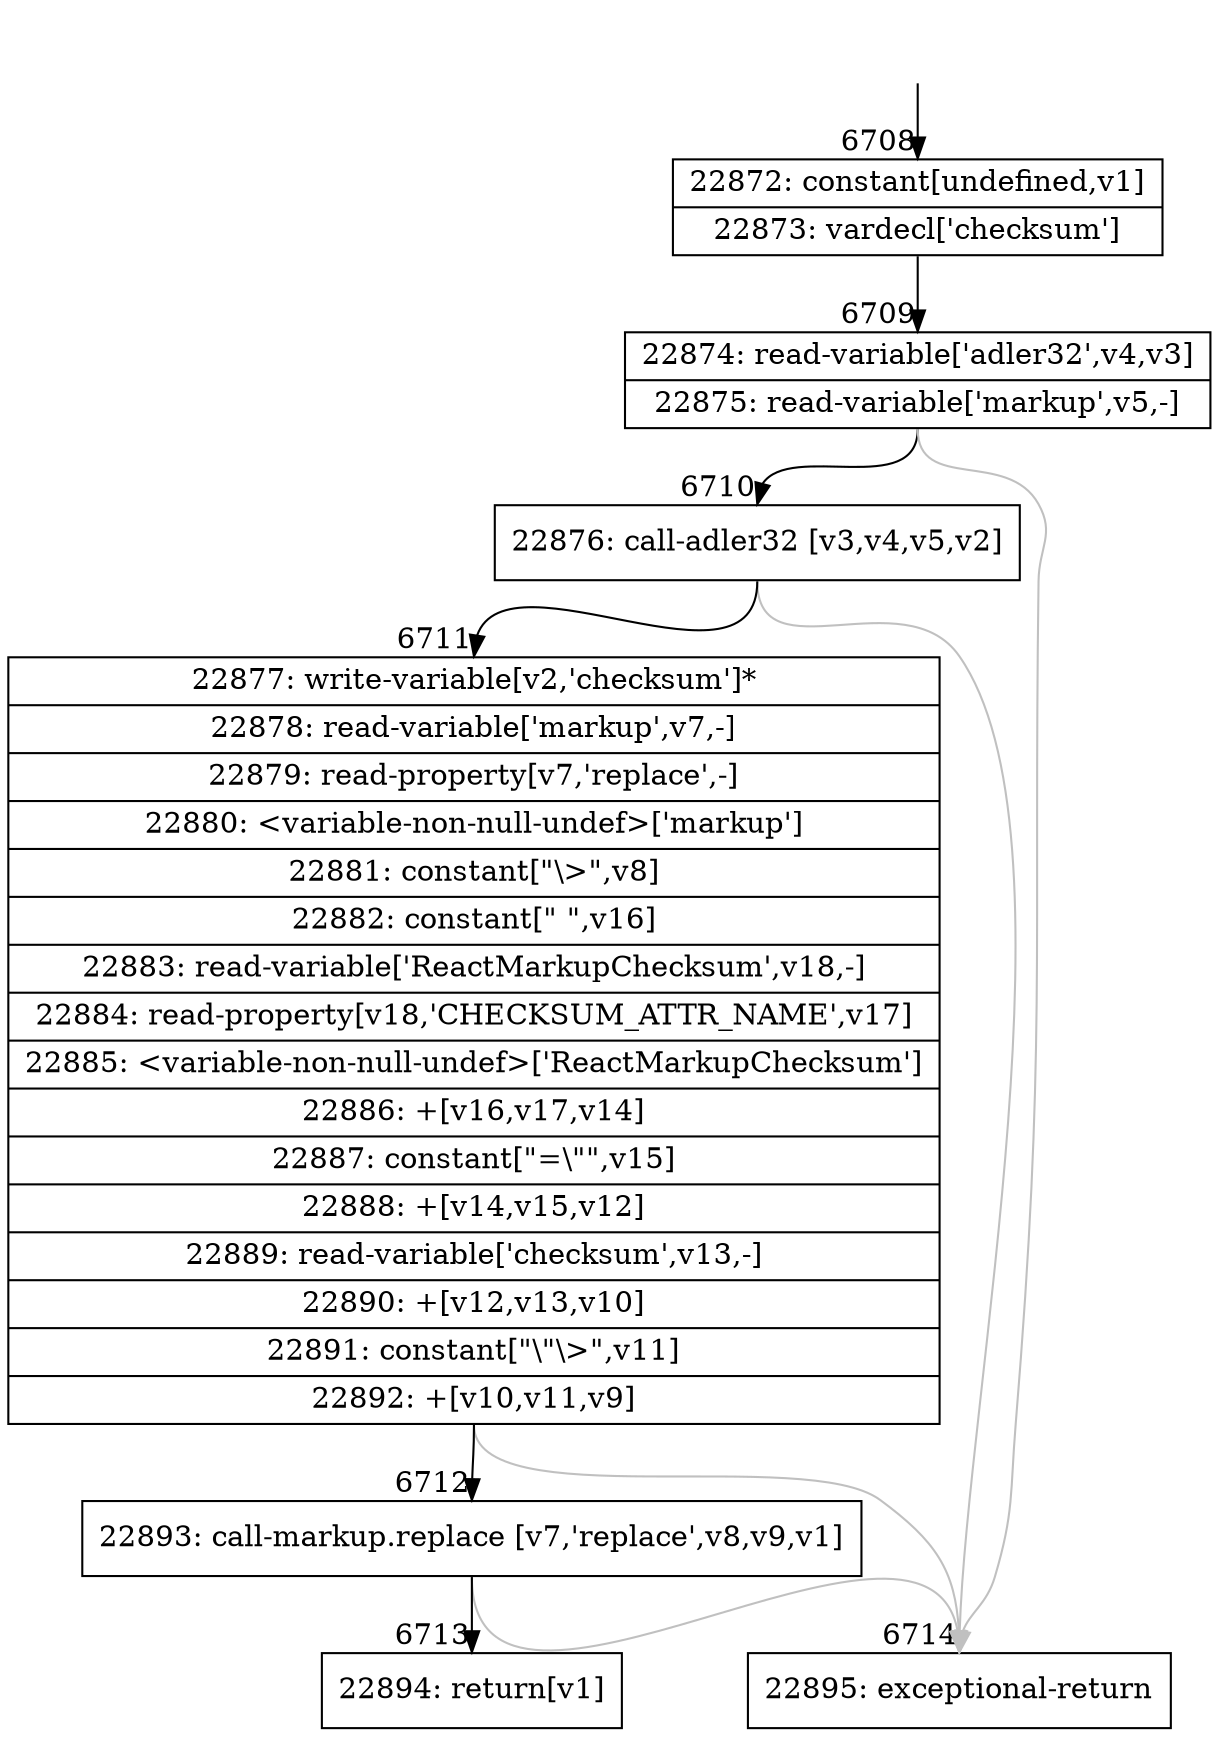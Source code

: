 digraph {
rankdir="TD"
BB_entry465[shape=none,label=""];
BB_entry465 -> BB6708 [tailport=s, headport=n, headlabel="    6708"]
BB6708 [shape=record label="{22872: constant[undefined,v1]|22873: vardecl['checksum']}" ] 
BB6708 -> BB6709 [tailport=s, headport=n, headlabel="      6709"]
BB6709 [shape=record label="{22874: read-variable['adler32',v4,v3]|22875: read-variable['markup',v5,-]}" ] 
BB6709 -> BB6710 [tailport=s, headport=n, headlabel="      6710"]
BB6709 -> BB6714 [tailport=s, headport=n, color=gray, headlabel="      6714"]
BB6710 [shape=record label="{22876: call-adler32 [v3,v4,v5,v2]}" ] 
BB6710 -> BB6711 [tailport=s, headport=n, headlabel="      6711"]
BB6710 -> BB6714 [tailport=s, headport=n, color=gray]
BB6711 [shape=record label="{22877: write-variable[v2,'checksum']*|22878: read-variable['markup',v7,-]|22879: read-property[v7,'replace',-]|22880: \<variable-non-null-undef\>['markup']|22881: constant[\"\\\>\",v8]|22882: constant[\" \",v16]|22883: read-variable['ReactMarkupChecksum',v18,-]|22884: read-property[v18,'CHECKSUM_ATTR_NAME',v17]|22885: \<variable-non-null-undef\>['ReactMarkupChecksum']|22886: +[v16,v17,v14]|22887: constant[\"=\\\"\",v15]|22888: +[v14,v15,v12]|22889: read-variable['checksum',v13,-]|22890: +[v12,v13,v10]|22891: constant[\"\\\"\\\>\",v11]|22892: +[v10,v11,v9]}" ] 
BB6711 -> BB6712 [tailport=s, headport=n, headlabel="      6712"]
BB6711 -> BB6714 [tailport=s, headport=n, color=gray]
BB6712 [shape=record label="{22893: call-markup.replace [v7,'replace',v8,v9,v1]}" ] 
BB6712 -> BB6713 [tailport=s, headport=n, headlabel="      6713"]
BB6712 -> BB6714 [tailport=s, headport=n, color=gray]
BB6713 [shape=record label="{22894: return[v1]}" ] 
BB6714 [shape=record label="{22895: exceptional-return}" ] 
//#$~ 11769
}
